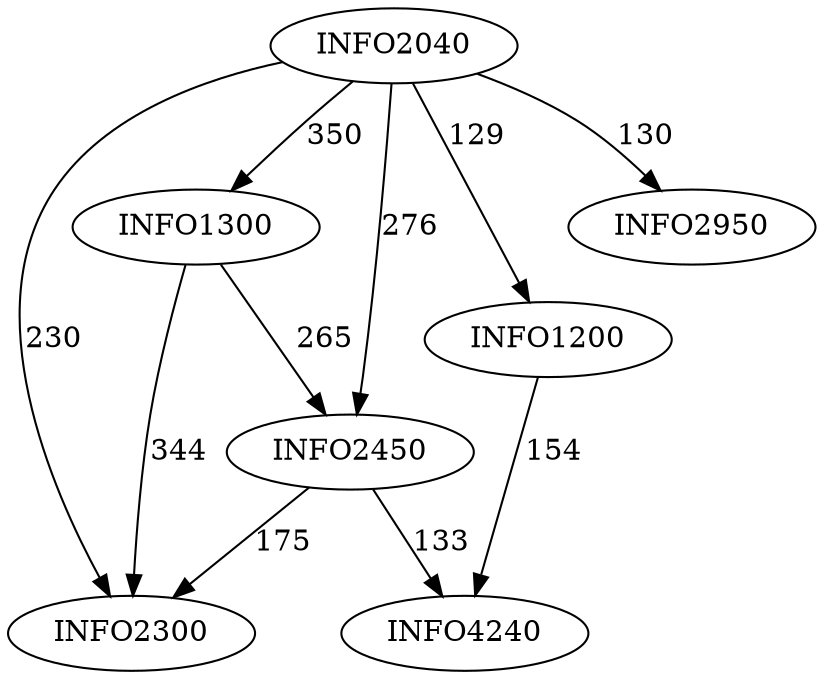 digraph course_graph {
INFO2040 -> INFO1300 [ label = "350" ];
INFO1300 -> INFO2300 [ label = "344" ];
INFO2040 -> INFO2450 [ label = "276" ];
INFO1300 -> INFO2450 [ label = "265" ];
INFO2040 -> INFO2300 [ label = "230" ];
INFO2450 -> INFO2300 [ label = "175" ];
INFO1200 -> INFO4240 [ label = "154" ];
INFO2450 -> INFO4240 [ label = "133" ];
INFO2040 -> INFO2950 [ label = "130" ];
INFO2040 -> INFO1200 [ label = "129" ];
INFO1200 [ label = "INFO1200" ];
INFO2450 [ label = "INFO2450" ];
INFO1300 [ label = "INFO1300" ];
}
